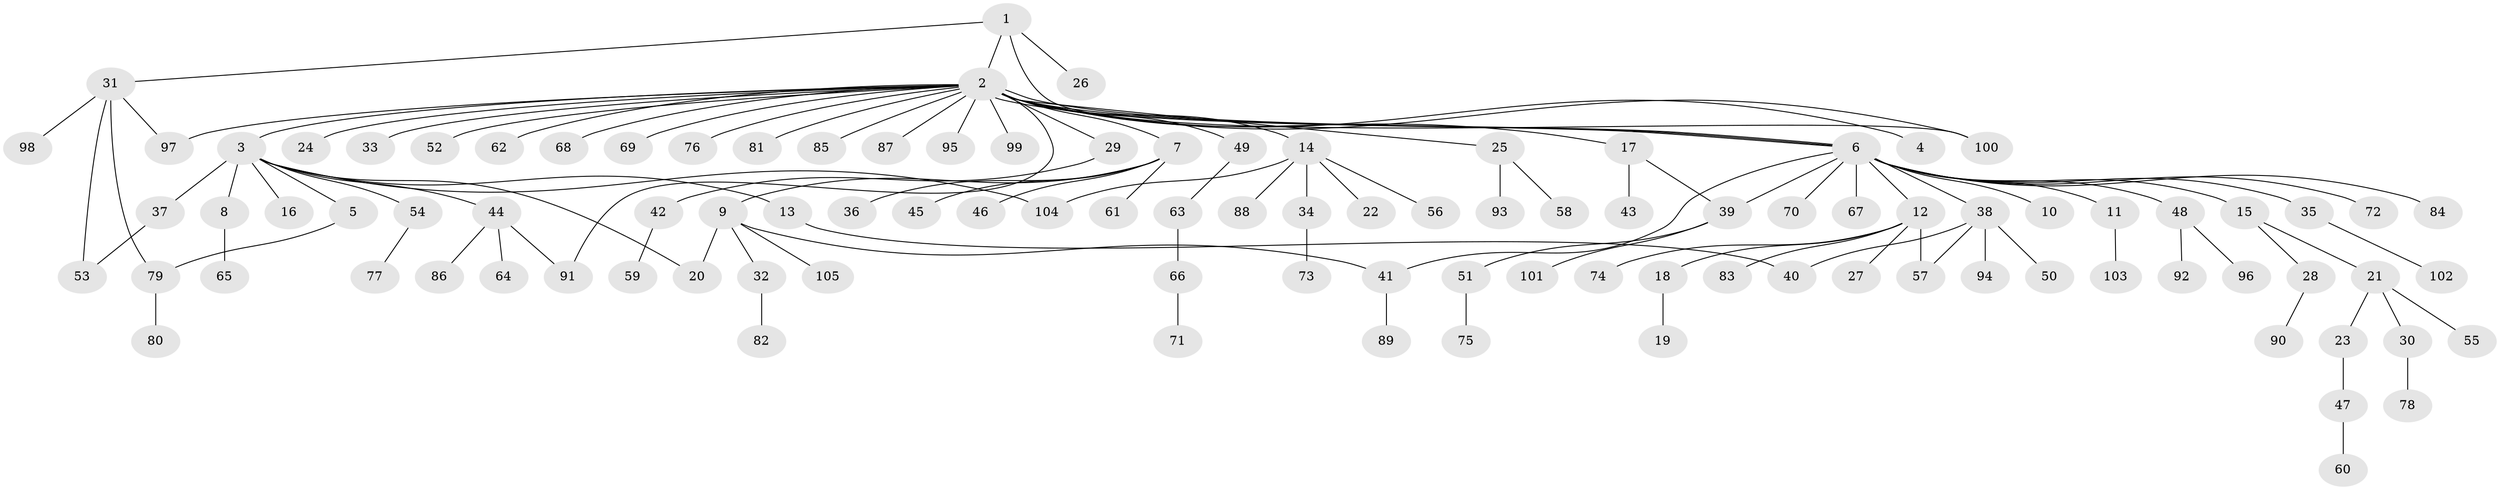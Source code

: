 // Generated by graph-tools (version 1.1) at 2025/26/03/09/25 03:26:05]
// undirected, 105 vertices, 117 edges
graph export_dot {
graph [start="1"]
  node [color=gray90,style=filled];
  1;
  2;
  3;
  4;
  5;
  6;
  7;
  8;
  9;
  10;
  11;
  12;
  13;
  14;
  15;
  16;
  17;
  18;
  19;
  20;
  21;
  22;
  23;
  24;
  25;
  26;
  27;
  28;
  29;
  30;
  31;
  32;
  33;
  34;
  35;
  36;
  37;
  38;
  39;
  40;
  41;
  42;
  43;
  44;
  45;
  46;
  47;
  48;
  49;
  50;
  51;
  52;
  53;
  54;
  55;
  56;
  57;
  58;
  59;
  60;
  61;
  62;
  63;
  64;
  65;
  66;
  67;
  68;
  69;
  70;
  71;
  72;
  73;
  74;
  75;
  76;
  77;
  78;
  79;
  80;
  81;
  82;
  83;
  84;
  85;
  86;
  87;
  88;
  89;
  90;
  91;
  92;
  93;
  94;
  95;
  96;
  97;
  98;
  99;
  100;
  101;
  102;
  103;
  104;
  105;
  1 -- 2;
  1 -- 26;
  1 -- 31;
  1 -- 100;
  2 -- 3;
  2 -- 4;
  2 -- 6;
  2 -- 6;
  2 -- 6;
  2 -- 7;
  2 -- 14;
  2 -- 17;
  2 -- 24;
  2 -- 25;
  2 -- 29;
  2 -- 33;
  2 -- 49;
  2 -- 52;
  2 -- 62;
  2 -- 68;
  2 -- 69;
  2 -- 76;
  2 -- 81;
  2 -- 85;
  2 -- 87;
  2 -- 91;
  2 -- 95;
  2 -- 97;
  2 -- 99;
  2 -- 100;
  3 -- 5;
  3 -- 8;
  3 -- 13;
  3 -- 16;
  3 -- 20;
  3 -- 37;
  3 -- 44;
  3 -- 54;
  3 -- 104;
  5 -- 79;
  6 -- 10;
  6 -- 11;
  6 -- 12;
  6 -- 15;
  6 -- 35;
  6 -- 38;
  6 -- 39;
  6 -- 41;
  6 -- 48;
  6 -- 67;
  6 -- 70;
  6 -- 72;
  6 -- 84;
  7 -- 9;
  7 -- 36;
  7 -- 45;
  7 -- 46;
  7 -- 61;
  8 -- 65;
  9 -- 20;
  9 -- 32;
  9 -- 41;
  9 -- 105;
  11 -- 103;
  12 -- 18;
  12 -- 27;
  12 -- 57;
  12 -- 74;
  12 -- 83;
  13 -- 40;
  14 -- 22;
  14 -- 34;
  14 -- 56;
  14 -- 88;
  14 -- 104;
  15 -- 21;
  15 -- 28;
  17 -- 39;
  17 -- 43;
  18 -- 19;
  21 -- 23;
  21 -- 30;
  21 -- 55;
  23 -- 47;
  25 -- 58;
  25 -- 93;
  28 -- 90;
  29 -- 42;
  30 -- 78;
  31 -- 53;
  31 -- 79;
  31 -- 97;
  31 -- 98;
  32 -- 82;
  34 -- 73;
  35 -- 102;
  37 -- 53;
  38 -- 40;
  38 -- 50;
  38 -- 57;
  38 -- 94;
  39 -- 51;
  39 -- 101;
  41 -- 89;
  42 -- 59;
  44 -- 64;
  44 -- 86;
  44 -- 91;
  47 -- 60;
  48 -- 92;
  48 -- 96;
  49 -- 63;
  51 -- 75;
  54 -- 77;
  63 -- 66;
  66 -- 71;
  79 -- 80;
}
